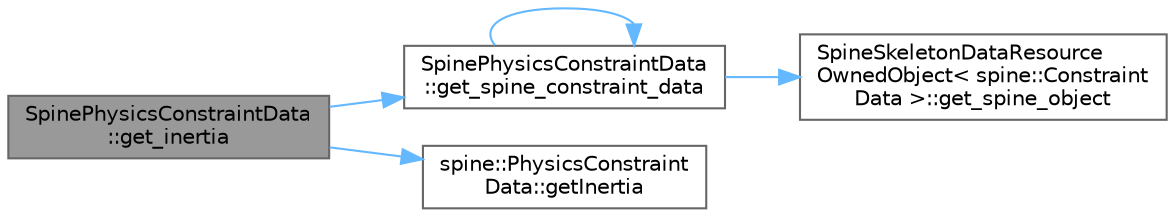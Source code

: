 digraph "SpinePhysicsConstraintData::get_inertia"
{
 // LATEX_PDF_SIZE
  bgcolor="transparent";
  edge [fontname=Helvetica,fontsize=10,labelfontname=Helvetica,labelfontsize=10];
  node [fontname=Helvetica,fontsize=10,shape=box,height=0.2,width=0.4];
  rankdir="LR";
  Node1 [id="Node000001",label="SpinePhysicsConstraintData\l::get_inertia",height=0.2,width=0.4,color="gray40", fillcolor="grey60", style="filled", fontcolor="black",tooltip=" "];
  Node1 -> Node2 [id="edge5_Node000001_Node000002",color="steelblue1",style="solid",tooltip=" "];
  Node2 [id="Node000002",label="SpinePhysicsConstraintData\l::get_spine_constraint_data",height=0.2,width=0.4,color="grey40", fillcolor="white", style="filled",URL="$class_spine_physics_constraint_data.html#a133dba3aa6c8317a3b9ca0591c54bc32",tooltip=" "];
  Node2 -> Node2 [id="edge6_Node000002_Node000002",color="steelblue1",style="solid",tooltip=" "];
  Node2 -> Node3 [id="edge7_Node000002_Node000003",color="steelblue1",style="solid",tooltip=" "];
  Node3 [id="Node000003",label="SpineSkeletonDataResource\lOwnedObject\< spine::Constraint\lData \>::get_spine_object",height=0.2,width=0.4,color="grey40", fillcolor="white", style="filled",URL="$class_spine_skeleton_data_resource_owned_object.html#a17a452fe3be51c5dfec16fddf002d318",tooltip=" "];
  Node1 -> Node4 [id="edge8_Node000001_Node000004",color="steelblue1",style="solid",tooltip=" "];
  Node4 [id="Node000004",label="spine::PhysicsConstraint\lData::getInertia",height=0.2,width=0.4,color="grey40", fillcolor="white", style="filled",URL="$classspine_1_1_physics_constraint_data.html#aebdaee947b81fcb034aaf67adac0d9a4",tooltip=" "];
}
